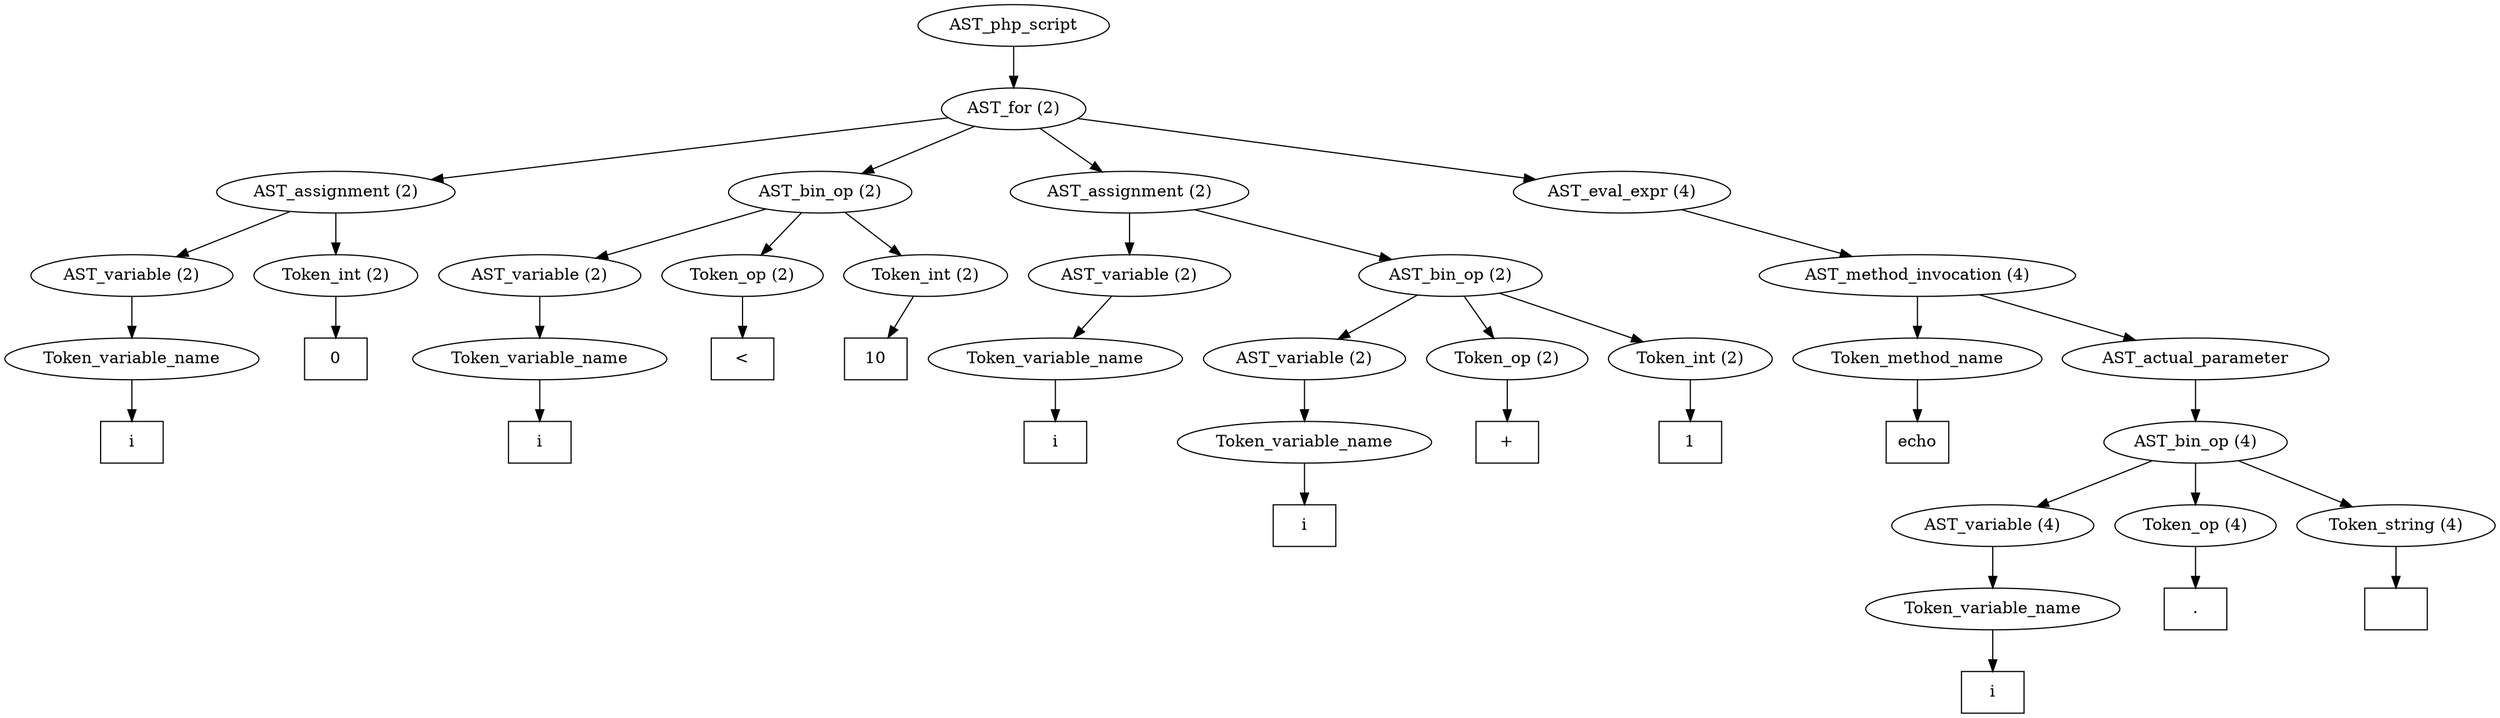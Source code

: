 /*
 * AST in dot format generated by phc -- the PHP compiler
 */

digraph AST {
node_0 [label="AST_php_script"];
node_1 [label="AST_for (2)"];
node_2 [label="AST_assignment (2)"];
node_3 [label="AST_variable (2)"];
node_4 [label="Token_variable_name"];
node_5 [label="i", shape=box]
node_4 -> node_5;
node_3 -> node_4;
node_6 [label="Token_int (2)"];
node_7 [label="0", shape=box]
node_6 -> node_7;
node_2 -> node_6;
node_2 -> node_3;
node_8 [label="AST_bin_op (2)"];
node_9 [label="AST_variable (2)"];
node_10 [label="Token_variable_name"];
node_11 [label="i", shape=box]
node_10 -> node_11;
node_9 -> node_10;
node_12 [label="Token_op (2)"];
node_13 [label="<", shape=box]
node_12 -> node_13;
node_14 [label="Token_int (2)"];
node_15 [label="10", shape=box]
node_14 -> node_15;
node_8 -> node_14;
node_8 -> node_12;
node_8 -> node_9;
node_16 [label="AST_assignment (2)"];
node_17 [label="AST_variable (2)"];
node_18 [label="Token_variable_name"];
node_19 [label="i", shape=box]
node_18 -> node_19;
node_17 -> node_18;
node_20 [label="AST_bin_op (2)"];
node_21 [label="AST_variable (2)"];
node_22 [label="Token_variable_name"];
node_23 [label="i", shape=box]
node_22 -> node_23;
node_21 -> node_22;
node_24 [label="Token_op (2)"];
node_25 [label="+", shape=box]
node_24 -> node_25;
node_26 [label="Token_int (2)"];
node_27 [label="1", shape=box]
node_26 -> node_27;
node_20 -> node_26;
node_20 -> node_24;
node_20 -> node_21;
node_16 -> node_20;
node_16 -> node_17;
node_28 [label="AST_eval_expr (4)"];
node_29 [label="AST_method_invocation (4)"];
node_30 [label="Token_method_name"];
node_31 [label="echo", shape=box]
node_30 -> node_31;
node_32 [label="AST_actual_parameter"];
node_33 [label="AST_bin_op (4)"];
node_34 [label="AST_variable (4)"];
node_35 [label="Token_variable_name"];
node_36 [label="i", shape=box]
node_35 -> node_36;
node_34 -> node_35;
node_37 [label="Token_op (4)"];
node_38 [label=".", shape=box]
node_37 -> node_38;
node_39 [label="Token_string (4)"];
node_40 [label="", shape=box]
node_39 -> node_40;
node_33 -> node_39;
node_33 -> node_37;
node_33 -> node_34;
node_32 -> node_33;
node_29 -> node_32;
node_29 -> node_30;
node_28 -> node_29;
node_1 -> node_28;
node_1 -> node_16;
node_1 -> node_8;
node_1 -> node_2;
node_0 -> node_1;
}

